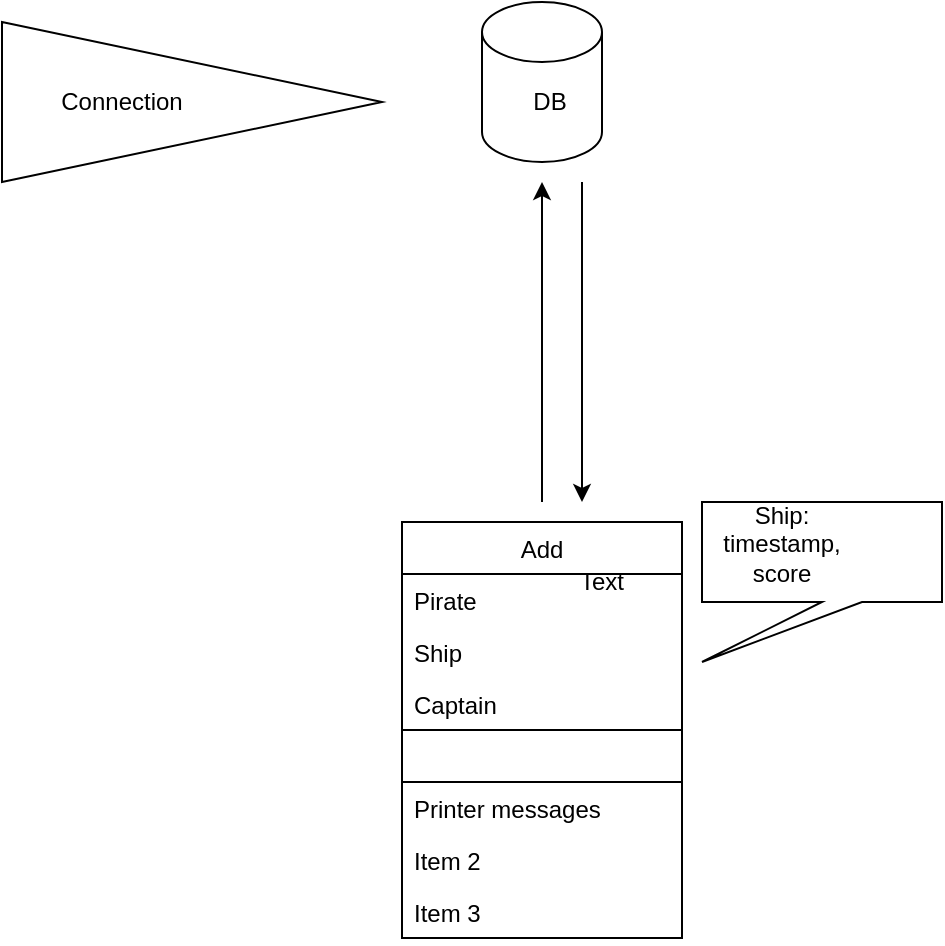<mxfile version="15.0.6" type="device"><diagram id="AxKaFnVjwI0AqqhoQMSC" name="Page-1"><mxGraphModel dx="1422" dy="794" grid="1" gridSize="10" guides="1" tooltips="1" connect="1" arrows="1" fold="1" page="1" pageScale="1" pageWidth="827" pageHeight="1169" math="0" shadow="0"><root><mxCell id="0"/><mxCell id="1" parent="0"/><mxCell id="CgCTcG5X03FOBFGtecjk-1" value="" style="shape=cylinder3;whiteSpace=wrap;html=1;boundedLbl=1;backgroundOutline=1;size=15;" vertex="1" parent="1"><mxGeometry x="350" y="110" width="60" height="80" as="geometry"/></mxCell><mxCell id="CgCTcG5X03FOBFGtecjk-2" value="DB" style="text;html=1;strokeColor=none;fillColor=none;align=center;verticalAlign=middle;whiteSpace=wrap;rounded=0;" vertex="1" parent="1"><mxGeometry x="364" y="150" width="40" height="20" as="geometry"/></mxCell><mxCell id="CgCTcG5X03FOBFGtecjk-4" value="" style="endArrow=classic;html=1;" edge="1" parent="1"><mxGeometry width="50" height="50" relative="1" as="geometry"><mxPoint x="380" y="360" as="sourcePoint"/><mxPoint x="380" y="200" as="targetPoint"/></mxGeometry></mxCell><mxCell id="CgCTcG5X03FOBFGtecjk-5" value="Add" style="swimlane;fontStyle=0;childLayout=stackLayout;horizontal=1;startSize=26;horizontalStack=0;resizeParent=1;resizeParentMax=0;resizeLast=0;collapsible=1;marginBottom=0;" vertex="1" parent="1"><mxGeometry x="310" y="370" width="140" height="104" as="geometry"/></mxCell><mxCell id="CgCTcG5X03FOBFGtecjk-6" value="Pirate" style="text;strokeColor=none;fillColor=none;align=left;verticalAlign=top;spacingLeft=4;spacingRight=4;overflow=hidden;rotatable=0;points=[[0,0.5],[1,0.5]];portConstraint=eastwest;" vertex="1" parent="CgCTcG5X03FOBFGtecjk-5"><mxGeometry y="26" width="140" height="26" as="geometry"/></mxCell><mxCell id="CgCTcG5X03FOBFGtecjk-7" value="Ship" style="text;strokeColor=none;fillColor=none;align=left;verticalAlign=top;spacingLeft=4;spacingRight=4;overflow=hidden;rotatable=0;points=[[0,0.5],[1,0.5]];portConstraint=eastwest;" vertex="1" parent="CgCTcG5X03FOBFGtecjk-5"><mxGeometry y="52" width="140" height="26" as="geometry"/></mxCell><mxCell id="CgCTcG5X03FOBFGtecjk-8" value="Captain" style="text;strokeColor=none;fillColor=none;align=left;verticalAlign=top;spacingLeft=4;spacingRight=4;overflow=hidden;rotatable=0;points=[[0,0.5],[1,0.5]];portConstraint=eastwest;" vertex="1" parent="CgCTcG5X03FOBFGtecjk-5"><mxGeometry y="78" width="140" height="26" as="geometry"/></mxCell><mxCell id="CgCTcG5X03FOBFGtecjk-9" value="" style="triangle;whiteSpace=wrap;html=1;" vertex="1" parent="1"><mxGeometry x="110" y="120" width="190" height="80" as="geometry"/></mxCell><mxCell id="CgCTcG5X03FOBFGtecjk-10" value="Connection" style="text;html=1;strokeColor=none;fillColor=none;align=center;verticalAlign=middle;whiteSpace=wrap;rounded=0;" vertex="1" parent="1"><mxGeometry x="150" y="150" width="40" height="20" as="geometry"/></mxCell><mxCell id="CgCTcG5X03FOBFGtecjk-11" value="" style="endArrow=classic;html=1;" edge="1" parent="1"><mxGeometry width="50" height="50" relative="1" as="geometry"><mxPoint x="400" y="200" as="sourcePoint"/><mxPoint x="400" y="360" as="targetPoint"/></mxGeometry></mxCell><mxCell id="CgCTcG5X03FOBFGtecjk-13" value="" style="shape=callout;whiteSpace=wrap;html=1;perimeter=calloutPerimeter;position2=0;" vertex="1" parent="1"><mxGeometry x="460" y="360" width="120" height="80" as="geometry"/></mxCell><mxCell id="CgCTcG5X03FOBFGtecjk-14" value="Ship: timestamp,&lt;br&gt;score" style="text;html=1;strokeColor=none;fillColor=none;align=center;verticalAlign=middle;whiteSpace=wrap;rounded=0;" vertex="1" parent="1"><mxGeometry x="480" y="371" width="40" height="20" as="geometry"/></mxCell><mxCell id="CgCTcG5X03FOBFGtecjk-15" value="" style="swimlane;fontStyle=0;childLayout=stackLayout;horizontal=1;startSize=26;horizontalStack=0;resizeParent=1;resizeParentMax=0;resizeLast=0;collapsible=1;marginBottom=0;" vertex="1" parent="1"><mxGeometry x="310" y="474" width="140" height="104" as="geometry"/></mxCell><mxCell id="CgCTcG5X03FOBFGtecjk-16" value="Printer messages" style="text;strokeColor=none;fillColor=none;align=left;verticalAlign=top;spacingLeft=4;spacingRight=4;overflow=hidden;rotatable=0;points=[[0,0.5],[1,0.5]];portConstraint=eastwest;" vertex="1" parent="CgCTcG5X03FOBFGtecjk-15"><mxGeometry y="26" width="140" height="26" as="geometry"/></mxCell><mxCell id="CgCTcG5X03FOBFGtecjk-17" value="Item 2" style="text;strokeColor=none;fillColor=none;align=left;verticalAlign=top;spacingLeft=4;spacingRight=4;overflow=hidden;rotatable=0;points=[[0,0.5],[1,0.5]];portConstraint=eastwest;" vertex="1" parent="CgCTcG5X03FOBFGtecjk-15"><mxGeometry y="52" width="140" height="26" as="geometry"/></mxCell><mxCell id="CgCTcG5X03FOBFGtecjk-18" value="Item 3" style="text;strokeColor=none;fillColor=none;align=left;verticalAlign=top;spacingLeft=4;spacingRight=4;overflow=hidden;rotatable=0;points=[[0,0.5],[1,0.5]];portConstraint=eastwest;" vertex="1" parent="CgCTcG5X03FOBFGtecjk-15"><mxGeometry y="78" width="140" height="26" as="geometry"/></mxCell><mxCell id="CgCTcG5X03FOBFGtecjk-19" value="Text" style="text;html=1;strokeColor=none;fillColor=none;align=center;verticalAlign=middle;whiteSpace=wrap;rounded=0;" vertex="1" parent="1"><mxGeometry x="390" y="390" width="40" height="20" as="geometry"/></mxCell></root></mxGraphModel></diagram></mxfile>